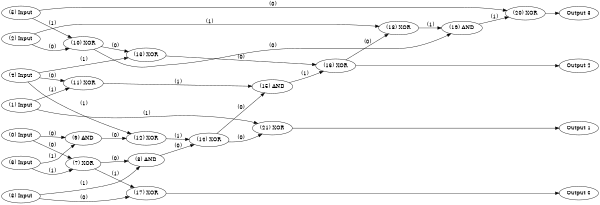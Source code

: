 digraph NeuralNetwork {
rankdir=LR;
size="4,3";
center = true;
node0 [label="(0) Input", color=black, labelfontcolor=black, fontcolor=black];
node1 [label="(1) Input", color=black, labelfontcolor=black, fontcolor=black];
node2 [label="(2) Input", color=black, labelfontcolor=black, fontcolor=black];
node3 [label="(3) Input", color=black, labelfontcolor=black, fontcolor=black];
node4 [label="(4) Input", color=black, labelfontcolor=black, fontcolor=black];
node5 [label="(5) Input", color=black, labelfontcolor=black, fontcolor=black];
node6 [label="(6) Input", color=black, labelfontcolor=black, fontcolor=black];
node7 [label="(7) XOR", color=black, labelfontcolor=black, fontcolor=black];
node0 -> node7 [label=" (0)", labelfontcolor=black, fontcolor=black, bold=true, color=black];
node6 -> node7 [label=" (1)", labelfontcolor=black, fontcolor=black, bold=true, color=black];
node8 [label="(8) AND", color=black, labelfontcolor=black, fontcolor=black];
node7 -> node8 [label=" (0)", labelfontcolor=black, fontcolor=black, bold=true, color=black];
node3 -> node8 [label=" (1)", labelfontcolor=black, fontcolor=black, bold=true, color=black];
node9 [label="(9) AND", color=black, labelfontcolor=black, fontcolor=black];
node0 -> node9 [label=" (0)", labelfontcolor=black, fontcolor=black, bold=true, color=black];
node6 -> node9 [label=" (1)", labelfontcolor=black, fontcolor=black, bold=true, color=black];
node10 [label="(10) XOR", color=black, labelfontcolor=black, fontcolor=black];
node2 -> node10 [label=" (0)", labelfontcolor=black, fontcolor=black, bold=true, color=black];
node5 -> node10 [label=" (1)", labelfontcolor=black, fontcolor=black, bold=true, color=black];
node11 [label="(11) XOR", color=black, labelfontcolor=black, fontcolor=black];
node4 -> node11 [label=" (0)", labelfontcolor=black, fontcolor=black, bold=true, color=black];
node1 -> node11 [label=" (1)", labelfontcolor=black, fontcolor=black, bold=true, color=black];
node12 [label="(12) XOR", color=black, labelfontcolor=black, fontcolor=black];
node9 -> node12 [label=" (0)", labelfontcolor=black, fontcolor=black, bold=true, color=black];
node4 -> node12 [label=" (1)", labelfontcolor=black, fontcolor=black, bold=true, color=black];
node13 [label="(13) XOR", color=black, labelfontcolor=black, fontcolor=black];
node10 -> node13 [label=" (0)", labelfontcolor=black, fontcolor=black, bold=true, color=black];
node4 -> node13 [label=" (1)", labelfontcolor=black, fontcolor=black, bold=true, color=black];
node14 [label="(14) XOR", color=black, labelfontcolor=black, fontcolor=black];
node8 -> node14 [label=" (0)", labelfontcolor=black, fontcolor=black, bold=true, color=black];
node12 -> node14 [label=" (1)", labelfontcolor=black, fontcolor=black, bold=true, color=black];
node15 [label="(15) AND", color=black, labelfontcolor=black, fontcolor=black];
node14 -> node15 [label=" (0)", labelfontcolor=black, fontcolor=black, bold=true, color=black];
node11 -> node15 [label=" (1)", labelfontcolor=black, fontcolor=black, bold=true, color=black];
node16 [label="(16) XOR", color=black, labelfontcolor=black, fontcolor=black];
node13 -> node16 [label=" (0)", labelfontcolor=black, fontcolor=black, bold=true, color=black];
node15 -> node16 [label=" (1)", labelfontcolor=black, fontcolor=black, bold=true, color=black];
node17 [label="(17) XOR", color=black, labelfontcolor=black, fontcolor=black];
node3 -> node17 [label=" (0)", labelfontcolor=black, fontcolor=black, bold=true, color=black];
node7 -> node17 [label=" (1)", labelfontcolor=black, fontcolor=black, bold=true, color=black];
node18 [label="(18) XOR", color=black, labelfontcolor=black, fontcolor=black];
node16 -> node18 [label=" (0)", labelfontcolor=black, fontcolor=black, bold=true, color=black];
node2 -> node18 [label=" (1)", labelfontcolor=black, fontcolor=black, bold=true, color=black];
node19 [label="(19) AND", color=black, labelfontcolor=black, fontcolor=black];
node10 -> node19 [label=" (0)", labelfontcolor=black, fontcolor=black, bold=true, color=black];
node18 -> node19 [label=" (1)", labelfontcolor=black, fontcolor=black, bold=true, color=black];
node20 [label="(20) XOR", color=black, labelfontcolor=black, fontcolor=black];
node5 -> node20 [label=" (0)", labelfontcolor=black, fontcolor=black, bold=true, color=black];
node19 -> node20 [label=" (1)", labelfontcolor=black, fontcolor=black, bold=true, color=black];
node21 [label="(21) XOR", color=black, labelfontcolor=black, fontcolor=black];
node14 -> node21 [label=" (0)", labelfontcolor=black, fontcolor=black, bold=true, color=black];
node1 -> node21 [label=" (1)", labelfontcolor=black, fontcolor=black, bold=true, color=black];
node22 [label="Output 0", color=black, labelfontcolor=black, fontcolor=black];
node17 -> node22 [labelfontcolor=black, fontcolor=black, bold=true, color=black];
node23 [label="Output 1", color=black, labelfontcolor=black, fontcolor=black];
node21 -> node23 [labelfontcolor=black, fontcolor=black, bold=true, color=black];
node24 [label="Output 2", color=black, labelfontcolor=black, fontcolor=black];
node16 -> node24 [labelfontcolor=black, fontcolor=black, bold=true, color=black];
node25 [label="Output 3", color=black, labelfontcolor=black, fontcolor=black];
node20 -> node25 [labelfontcolor=black, fontcolor=black, bold=true, color=black];
{ rank = source; "node0"; "node1"; "node2"; "node3"; "node4"; "node5"; "node6"; }
{ rank = max;"node22";"node23";"node24";"node25"; }
}